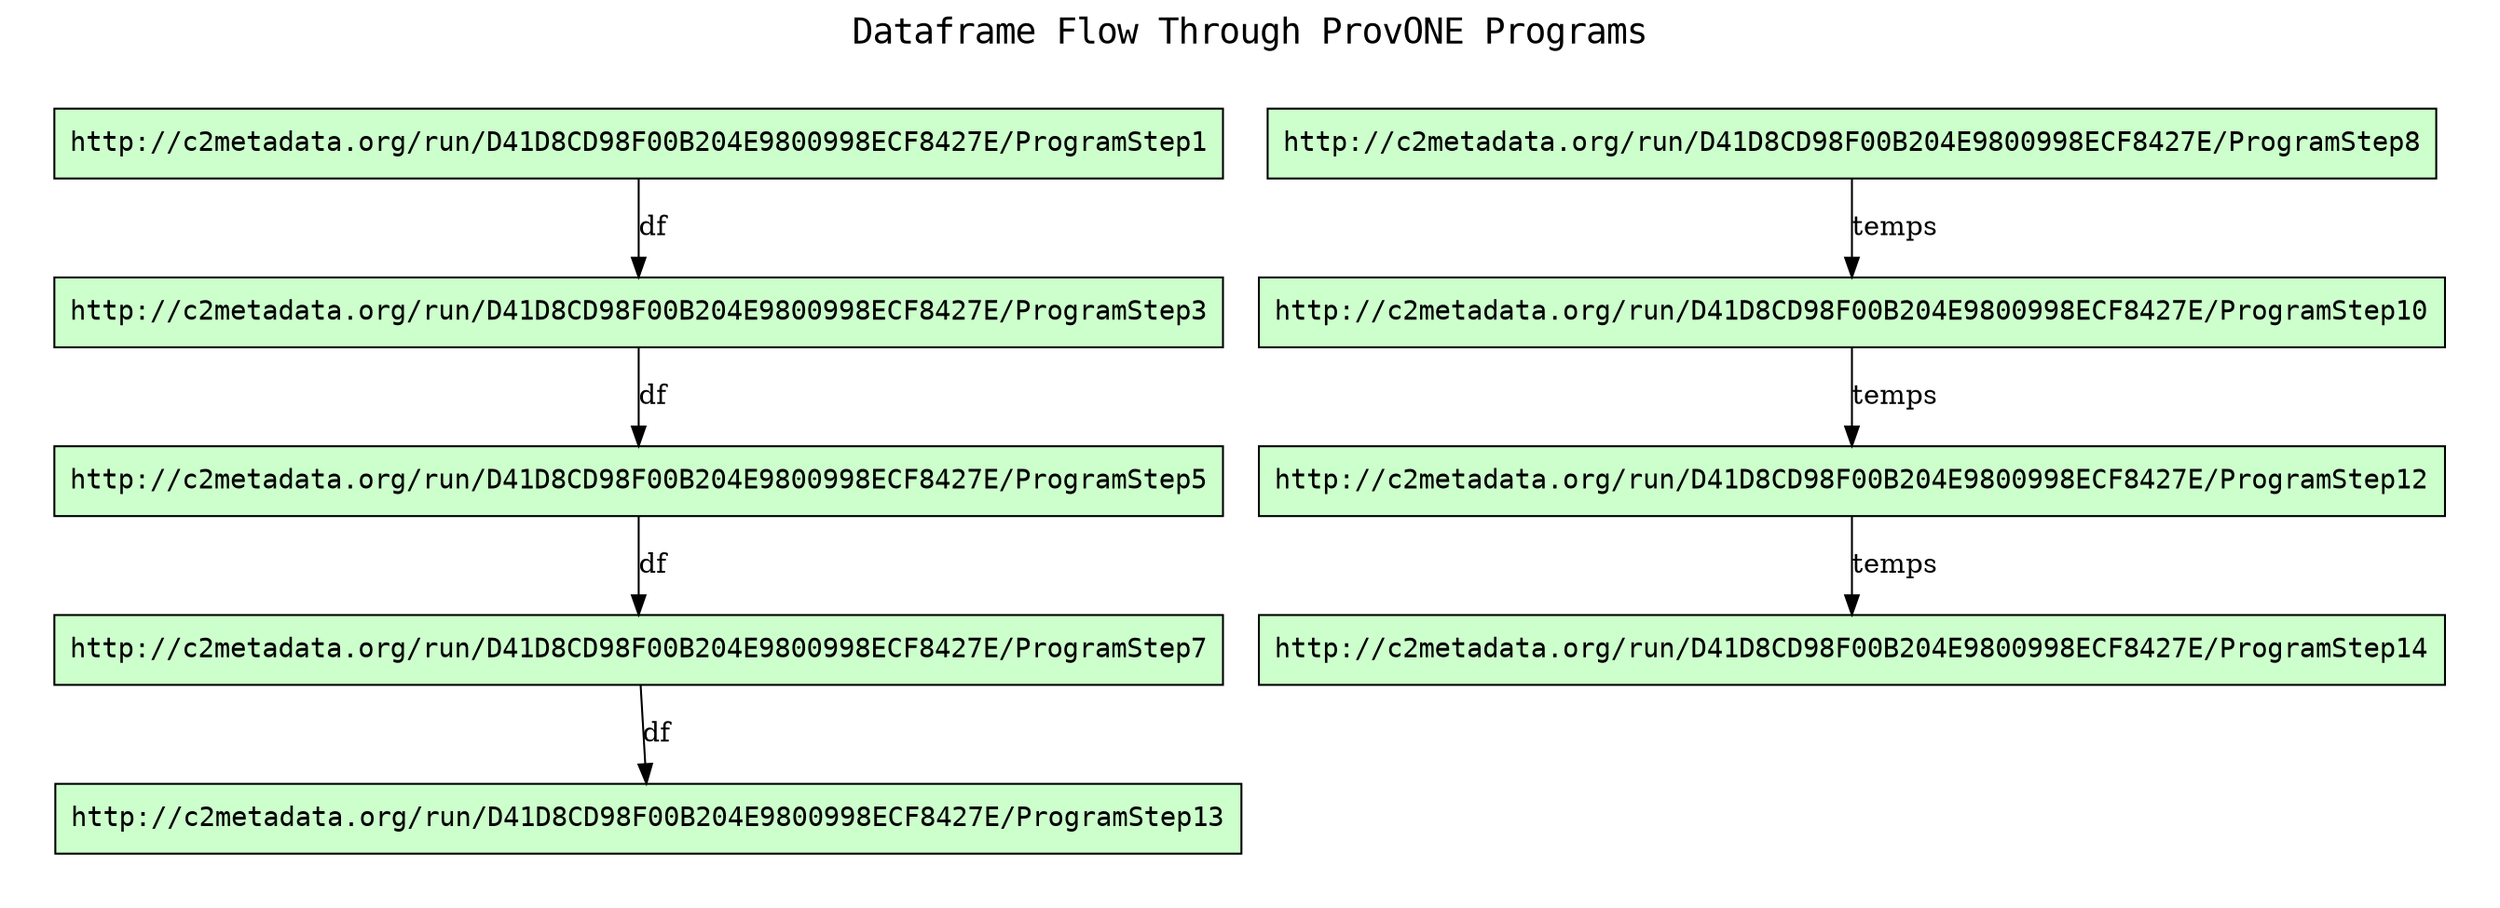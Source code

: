 
digraph provone_workflow {
rankdir=TB

fontname=Courier; fontsize=18; labelloc=t
label="Dataframe Flow Through ProvONE Programs"

subgraph cluster_program_graph { label=""; color=white; penwidth=0
subgraph cluster_program_graph_inner { label=""; color=white

# program nodes
node[shape=box style="filled" fillcolor="#CCFFCC" peripheries=1 fontname=Courier]
node[width=8]


# dataframe channels
"http://c2metadata.org/run/D41D8CD98F00B204E9800998ECF8427E/ProgramStep8" -> "http://c2metadata.org/run/D41D8CD98F00B204E9800998ECF8427E/ProgramStep10" [label="temps"]
"http://c2metadata.org/run/D41D8CD98F00B204E9800998ECF8427E/ProgramStep10" -> "http://c2metadata.org/run/D41D8CD98F00B204E9800998ECF8427E/ProgramStep12" [label="temps"]
"http://c2metadata.org/run/D41D8CD98F00B204E9800998ECF8427E/ProgramStep7" -> "http://c2metadata.org/run/D41D8CD98F00B204E9800998ECF8427E/ProgramStep13" [label="df"]
"http://c2metadata.org/run/D41D8CD98F00B204E9800998ECF8427E/ProgramStep12" -> "http://c2metadata.org/run/D41D8CD98F00B204E9800998ECF8427E/ProgramStep14" [label="temps"]
"http://c2metadata.org/run/D41D8CD98F00B204E9800998ECF8427E/ProgramStep1" -> "http://c2metadata.org/run/D41D8CD98F00B204E9800998ECF8427E/ProgramStep3" [label="df"]
"http://c2metadata.org/run/D41D8CD98F00B204E9800998ECF8427E/ProgramStep3" -> "http://c2metadata.org/run/D41D8CD98F00B204E9800998ECF8427E/ProgramStep5" [label="df"]
"http://c2metadata.org/run/D41D8CD98F00B204E9800998ECF8427E/ProgramStep5" -> "http://c2metadata.org/run/D41D8CD98F00B204E9800998ECF8427E/ProgramStep7" [label="df"]
}}

}
